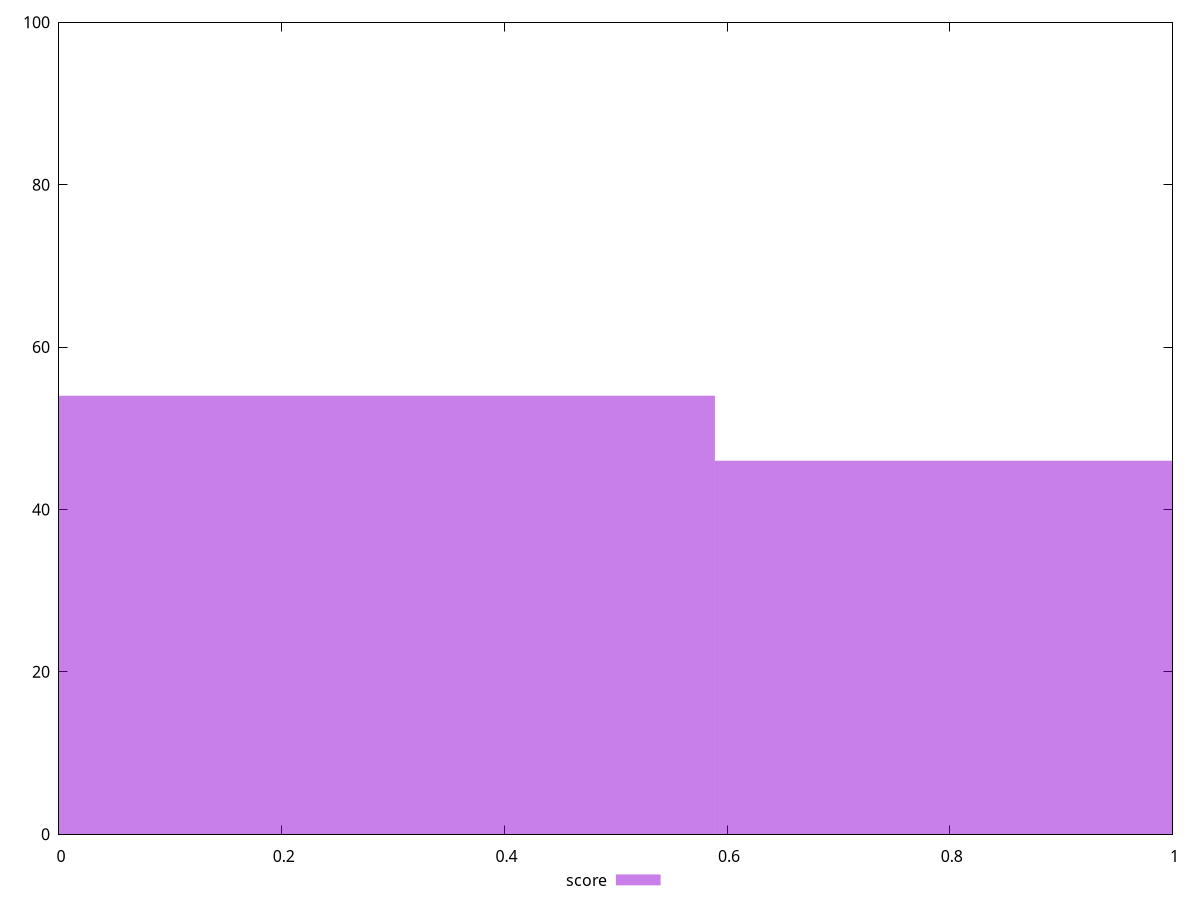 reset

$score <<EOF
0 54
1.1781411475953054 46
EOF

set key outside below
set boxwidth 1.1781411475953054
set xrange [0:1]
set yrange [0:100]
set trange [0:100]
set style fill transparent solid 0.5 noborder
set terminal svg size 640, 490 enhanced background rgb 'white'
set output "reports/report_00028_2021-02-24T12-49-42.674Z/max-potential-fid/samples/agenda/score/histogram.svg"

plot $score title "score" with boxes

reset
